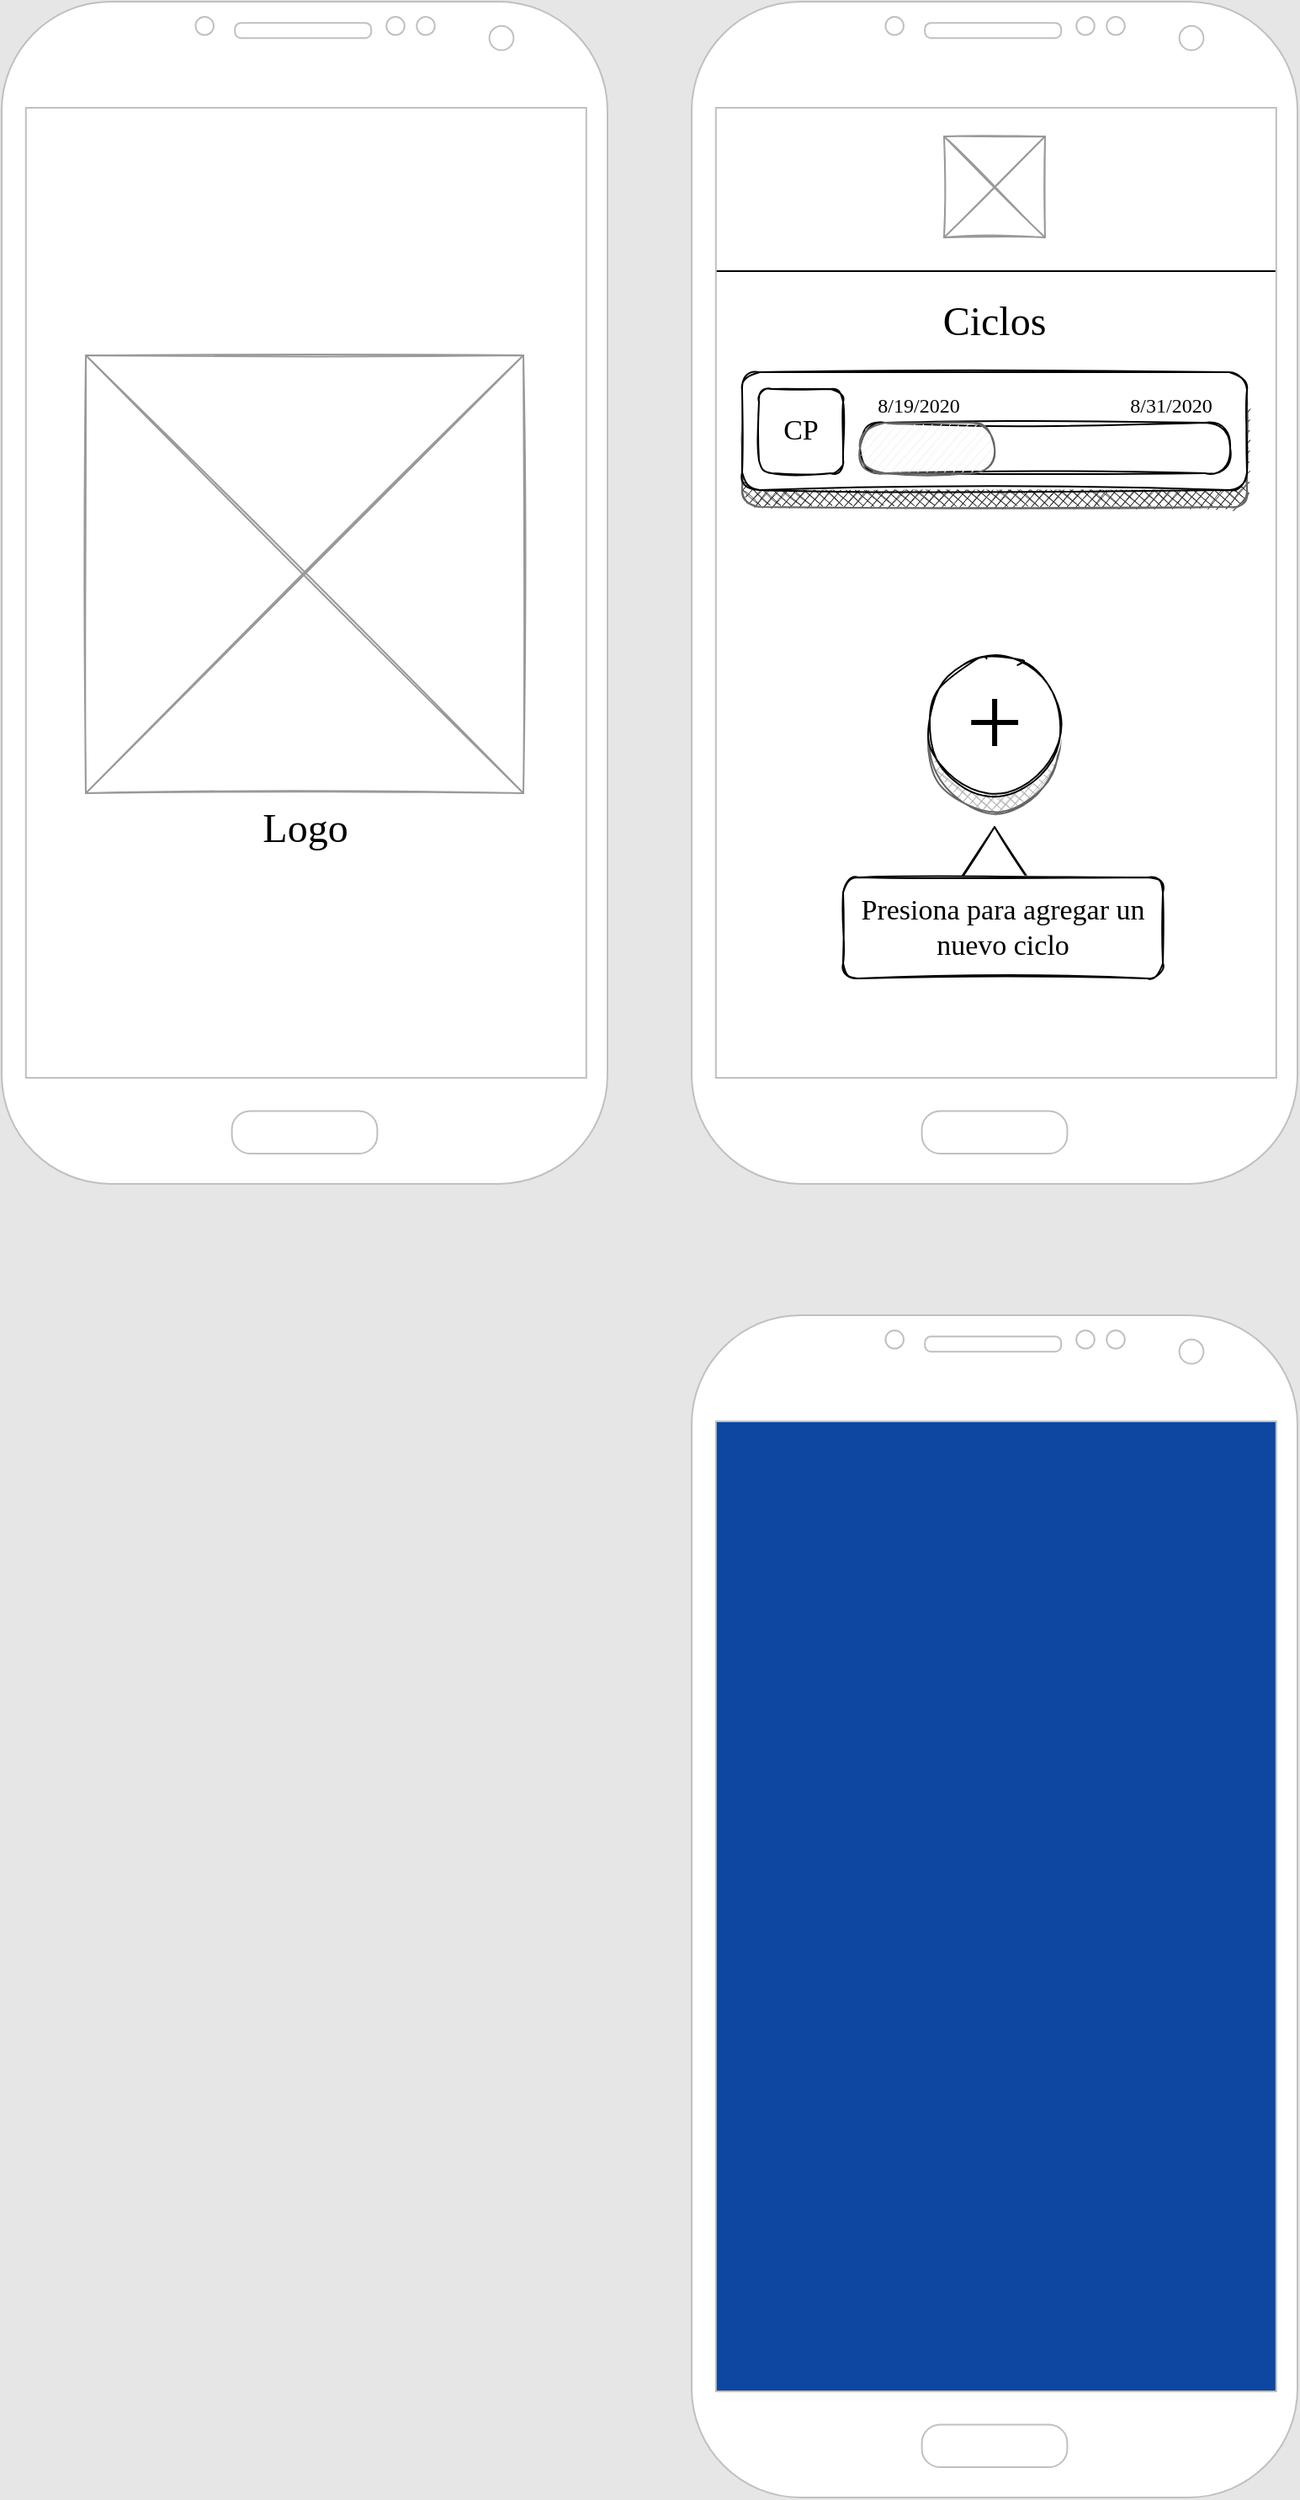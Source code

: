 <mxfile version="13.5.1" type="device"><diagram id="oROPXxb0dZIaZONZnZ7S" name="Page-1"><mxGraphModel dx="981" dy="567" grid="1" gridSize="10" guides="0" tooltips="1" connect="1" arrows="1" fold="1" page="1" pageScale="1" pageWidth="850" pageHeight="780" background="#E6E6E6" math="0" shadow="0"><root><mxCell id="0"/><mxCell id="-DII_-FXk6YPM84de7wT-3" value="Untitled Layer" style="" parent="0"/><mxCell id="gyss6uf5PRStd8XgQBVv-1" value="" style="rounded=0;whiteSpace=wrap;html=1;strokeColor=none;" parent="-DII_-FXk6YPM84de7wT-3" vertex="1"><mxGeometry x="460" y="100" width="340" height="590" as="geometry"/></mxCell><mxCell id="dakGTOT9M-wwbqHur9Fk-1" value="" style="rounded=1;whiteSpace=wrap;html=1;shadow=0;sketch=1;fontFamily=Comic Sans MS;fontSize=17;fontColor=#333333;strokeColor=#666666;fillColor=#333333;fillStyle=cross-hatch;" vertex="1" parent="-DII_-FXk6YPM84de7wT-3"><mxGeometry x="480" y="270" width="300" height="70" as="geometry"/></mxCell><mxCell id="-DII_-FXk6YPM84de7wT-4" value="" style="rounded=0;whiteSpace=wrap;html=1;strokeColor=none;" parent="-DII_-FXk6YPM84de7wT-3" vertex="1"><mxGeometry x="50" y="100" width="340" height="580" as="geometry"/></mxCell><mxCell id="26vdycmYGLsHqDiMLaps-39" value="" style="rounded=0;whiteSpace=wrap;html=1;strokeColor=none;fillColor=#0d47a1;" parent="-DII_-FXk6YPM84de7wT-3" vertex="1"><mxGeometry x="460" y="880" width="340" height="580" as="geometry"/></mxCell><mxCell id="gyss6uf5PRStd8XgQBVv-2" value="" style="verticalLabelPosition=bottom;shadow=0;dashed=0;align=center;html=1;verticalAlign=top;strokeWidth=1;shape=mxgraph.mockup.graphics.simpleIcon;strokeColor=#999999;sketch=1;" parent="-DII_-FXk6YPM84de7wT-3" vertex="1"><mxGeometry x="600" y="120" width="60" height="60" as="geometry"/></mxCell><mxCell id="gyss6uf5PRStd8XgQBVv-3" value="" style="endArrow=none;html=1;sketch=1;" parent="-DII_-FXk6YPM84de7wT-3" edge="1"><mxGeometry width="50" height="50" relative="1" as="geometry"><mxPoint x="460" y="200" as="sourcePoint"/><mxPoint x="800" y="200" as="targetPoint"/></mxGeometry></mxCell><mxCell id="gyss6uf5PRStd8XgQBVv-36" value="Logo" style="verticalLabelPosition=bottom;shadow=0;dashed=0;align=center;html=1;verticalAlign=top;strokeWidth=1;shape=mxgraph.mockup.graphics.simpleIcon;strokeColor=#999999;sketch=1;fontFamily=Comic Sans MS;fontSize=24;" parent="-DII_-FXk6YPM84de7wT-3" vertex="1"><mxGeometry x="90" y="250" width="260" height="260" as="geometry"/></mxCell><mxCell id="gyss6uf5PRStd8XgQBVv-37" value="Ciclos" style="text;html=1;strokeColor=none;fillColor=none;align=center;verticalAlign=middle;whiteSpace=wrap;rounded=0;shadow=1;sketch=1;fontFamily=Comic Sans MS;fontSize=24;" parent="-DII_-FXk6YPM84de7wT-3" vertex="1"><mxGeometry x="480" y="220" width="300" height="20" as="geometry"/></mxCell><mxCell id="gyss6uf5PRStd8XgQBVv-41" value="" style="ellipse;whiteSpace=wrap;html=1;aspect=fixed;shadow=0;sketch=1;fontFamily=Comic Sans MS;fontSize=60;spacingBottom=7;strokeColor=#666666;fontColor=#333333;fillStyle=cross-hatch;fillColor=#B3B3B3;" parent="-DII_-FXk6YPM84de7wT-3" vertex="1"><mxGeometry x="590" y="440" width="80" height="80" as="geometry"/></mxCell><mxCell id="gyss6uf5PRStd8XgQBVv-40" value="+" style="ellipse;whiteSpace=wrap;html=1;aspect=fixed;shadow=0;sketch=1;strokeColor=#000000;fontFamily=Comic Sans MS;fontSize=60;spacingBottom=7;fillStyle=solid;" parent="-DII_-FXk6YPM84de7wT-3" vertex="1"><mxGeometry x="590" y="430" width="80" height="80" as="geometry"/></mxCell><mxCell id="gyss6uf5PRStd8XgQBVv-43" value="" style="triangle;whiteSpace=wrap;html=1;shadow=0;sketch=1;strokeColor=#000000;fillColor=none;fontFamily=Comic Sans MS;fontSize=60;rotation=-90;" parent="-DII_-FXk6YPM84de7wT-3" vertex="1"><mxGeometry x="600" y="520" width="60" height="80" as="geometry"/></mxCell><mxCell id="gyss6uf5PRStd8XgQBVv-45" value="Presiona para agregar un nuevo ciclo" style="rounded=1;whiteSpace=wrap;html=1;shadow=0;sketch=1;strokeColor=#000000;fillColor=#ffffff;fontFamily=Comic Sans MS;fontSize=17;" parent="-DII_-FXk6YPM84de7wT-3" vertex="1"><mxGeometry x="540" y="560" width="190" height="60" as="geometry"/></mxCell><mxCell id="gyss6uf5PRStd8XgQBVv-47" value="" style="rounded=1;whiteSpace=wrap;html=1;shadow=0;sketch=1;strokeColor=#000000;fillColor=#ffffff;fontFamily=Comic Sans MS;fontSize=17;" parent="-DII_-FXk6YPM84de7wT-3" vertex="1"><mxGeometry x="480" y="260" width="300" height="70" as="geometry"/></mxCell><mxCell id="gyss6uf5PRStd8XgQBVv-48" value="" style="rounded=1;whiteSpace=wrap;html=1;shadow=0;sketch=1;strokeColor=#000000;fillColor=#ffffff;fontFamily=Comic Sans MS;fontSize=17;arcSize=50;" parent="-DII_-FXk6YPM84de7wT-3" vertex="1"><mxGeometry x="550" y="290" width="220" height="30" as="geometry"/></mxCell><mxCell id="gyss6uf5PRStd8XgQBVv-49" value="CP" style="rounded=1;whiteSpace=wrap;html=1;shadow=0;sketch=1;strokeColor=#000000;fillColor=#ffffff;fontFamily=Comic Sans MS;fontSize=17;" parent="-DII_-FXk6YPM84de7wT-3" vertex="1"><mxGeometry x="490" y="270" width="50" height="50" as="geometry"/></mxCell><mxCell id="gyss6uf5PRStd8XgQBVv-50" value="" style="rounded=1;whiteSpace=wrap;html=1;shadow=0;sketch=1;strokeColor=#666666;fillColor=#f5f5f5;fontFamily=Comic Sans MS;fontSize=17;arcSize=50;fontColor=#333333;" parent="-DII_-FXk6YPM84de7wT-3" vertex="1"><mxGeometry x="550" y="290" width="80" height="30" as="geometry"/></mxCell><mxCell id="gyss6uf5PRStd8XgQBVv-51" value="8/19/2020" style="text;html=1;strokeColor=none;fillColor=none;align=center;verticalAlign=middle;whiteSpace=wrap;rounded=0;shadow=0;sketch=1;fontFamily=Comic Sans MS;fontSize=12;" parent="-DII_-FXk6YPM84de7wT-3" vertex="1"><mxGeometry x="550" y="270" width="70" height="20" as="geometry"/></mxCell><mxCell id="gyss6uf5PRStd8XgQBVv-52" value="8/31/2020" style="text;html=1;strokeColor=none;fillColor=none;align=center;verticalAlign=middle;whiteSpace=wrap;rounded=0;shadow=0;sketch=1;fontFamily=Comic Sans MS;fontSize=12;" parent="-DII_-FXk6YPM84de7wT-3" vertex="1"><mxGeometry x="700" y="270" width="70" height="20" as="geometry"/></mxCell><mxCell id="1" style="locked=1;" parent="0"/><mxCell id="-DII_-FXk6YPM84de7wT-2" value="" style="verticalLabelPosition=bottom;verticalAlign=top;html=1;shadow=0;dashed=0;strokeWidth=1;shape=mxgraph.android.phone2;strokeColor=#c0c0c0;aspect=fixed;" parent="1" vertex="1"><mxGeometry x="40" y="40" width="360" height="701.99" as="geometry"/></mxCell><mxCell id="26vdycmYGLsHqDiMLaps-42" value="" style="verticalLabelPosition=bottom;verticalAlign=top;html=1;shadow=0;dashed=0;strokeWidth=1;shape=mxgraph.android.phone2;strokeColor=#c0c0c0;aspect=fixed;" parent="1" vertex="1"><mxGeometry x="450" y="820" width="360" height="701.99" as="geometry"/></mxCell><mxCell id="26vdycmYGLsHqDiMLaps-41" value="" style="verticalLabelPosition=bottom;verticalAlign=top;html=1;shadow=0;dashed=0;strokeWidth=1;shape=mxgraph.android.phone2;strokeColor=#c0c0c0;aspect=fixed;" parent="1" vertex="1"><mxGeometry x="450" y="40" width="360" height="701.99" as="geometry"/></mxCell></root></mxGraphModel></diagram></mxfile>